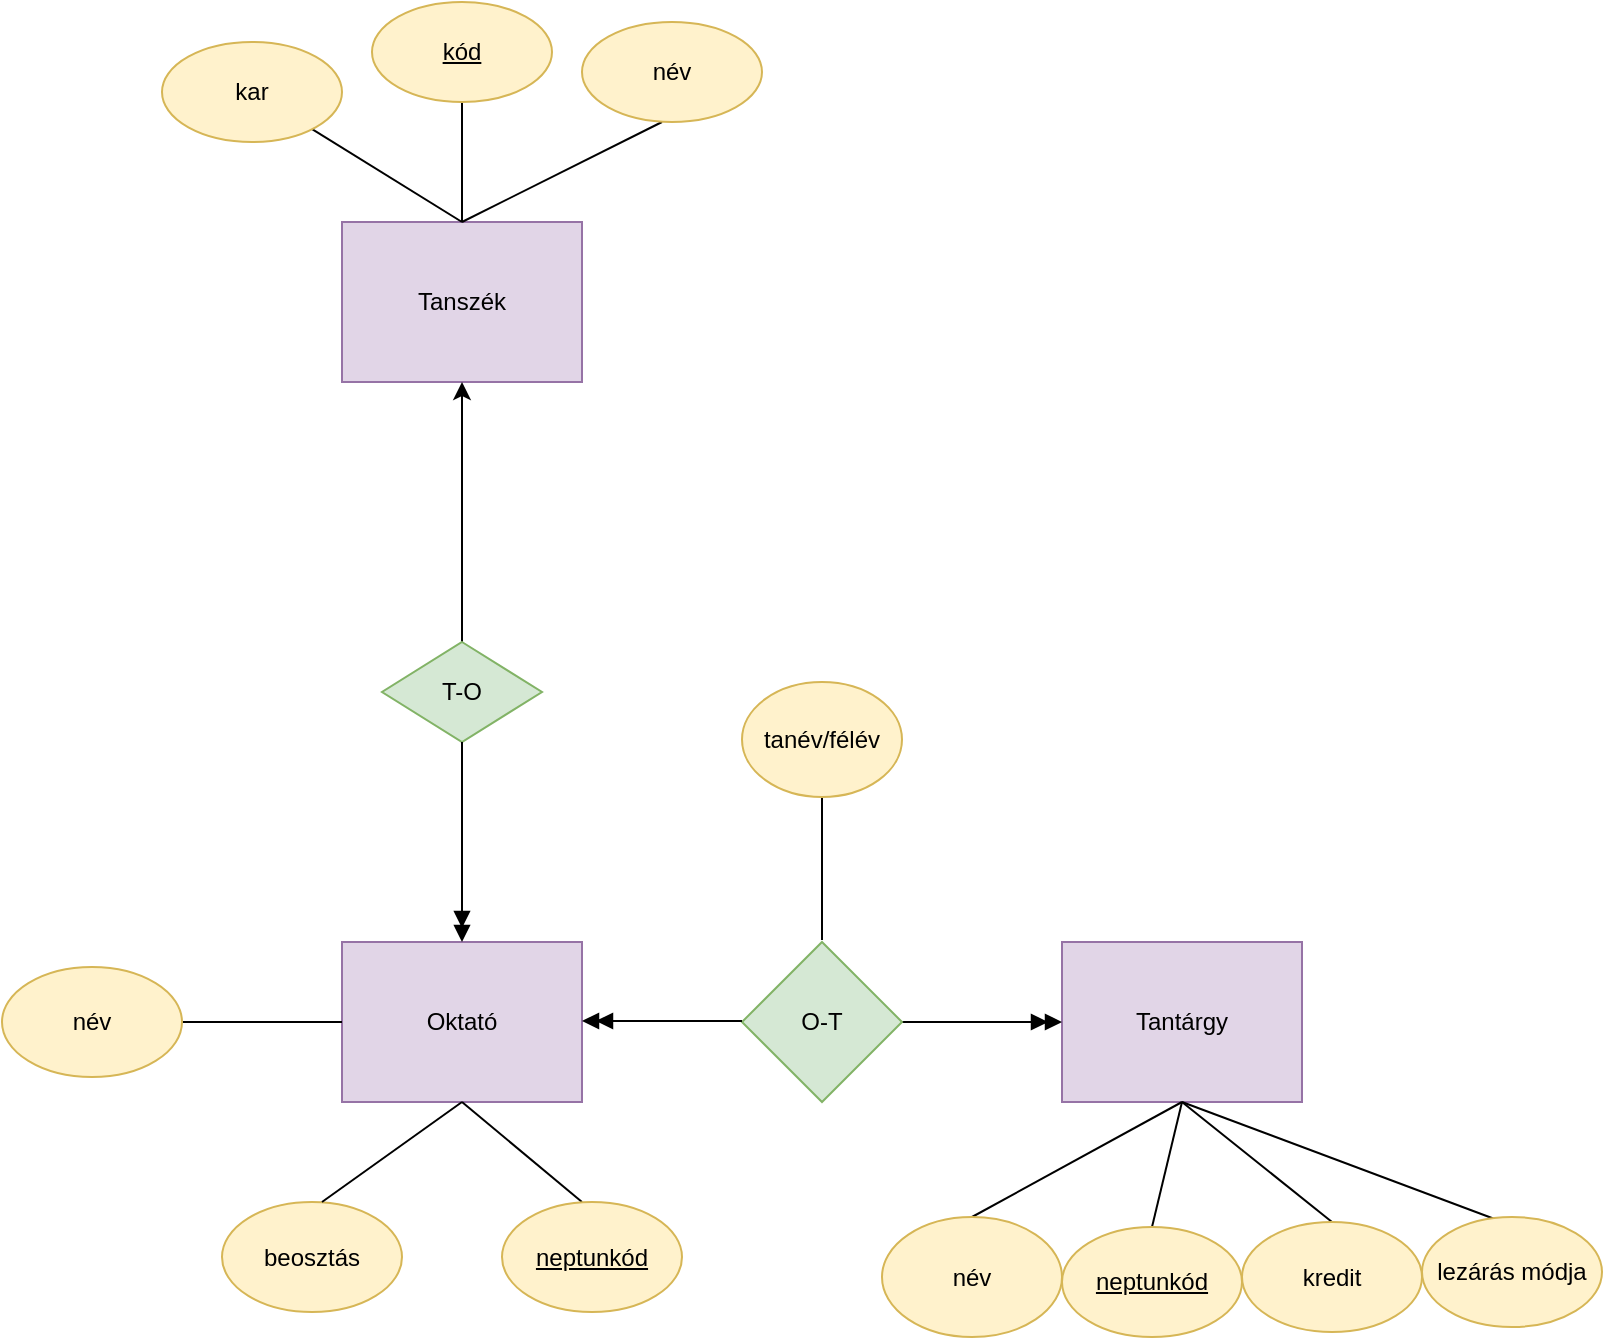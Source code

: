 <mxfile version="24.7.17">
  <diagram name="Page-1" id="Mgi02jZ8uCTnm6Ko9byg">
    <mxGraphModel dx="1434" dy="782" grid="1" gridSize="10" guides="1" tooltips="1" connect="1" arrows="1" fold="1" page="1" pageScale="1" pageWidth="1200" pageHeight="1920" math="0" shadow="0">
      <root>
        <mxCell id="0" />
        <mxCell id="1" parent="0" />
        <mxCell id="t1jlAvWUbGmEH-_hblpW-1" value="Tanszék" style="rounded=0;whiteSpace=wrap;html=1;fillColor=#e1d5e7;strokeColor=#9673a6;" parent="1" vertex="1">
          <mxGeometry x="360" y="280" width="120" height="80" as="geometry" />
        </mxCell>
        <mxCell id="t1jlAvWUbGmEH-_hblpW-2" value="Oktató" style="rounded=0;whiteSpace=wrap;html=1;fillColor=#e1d5e7;strokeColor=#9673a6;" parent="1" vertex="1">
          <mxGeometry x="360" y="640" width="120" height="80" as="geometry" />
        </mxCell>
        <mxCell id="t1jlAvWUbGmEH-_hblpW-3" value="" style="endArrow=none;html=1;rounded=0;exitX=0.5;exitY=1;exitDx=0;exitDy=0;endFill=0;startArrow=classic;startFill=1;" parent="1" source="t1jlAvWUbGmEH-_hblpW-1" edge="1">
          <mxGeometry width="50" height="50" relative="1" as="geometry">
            <mxPoint x="300" y="490" as="sourcePoint" />
            <mxPoint x="420" y="490" as="targetPoint" />
            <Array as="points" />
          </mxGeometry>
        </mxCell>
        <mxCell id="t1jlAvWUbGmEH-_hblpW-4" value="T-O" style="rhombus;whiteSpace=wrap;html=1;fillColor=#d5e8d4;strokeColor=#82b366;" parent="1" vertex="1">
          <mxGeometry x="380" y="490" width="80" height="50" as="geometry" />
        </mxCell>
        <mxCell id="t1jlAvWUbGmEH-_hblpW-5" value="" style="endArrow=doubleBlock;html=1;rounded=0;endFill=1;startArrow=none;startFill=0;entryX=0.5;entryY=0;entryDx=0;entryDy=0;exitX=0.5;exitY=1;exitDx=0;exitDy=0;" parent="1" source="t1jlAvWUbGmEH-_hblpW-4" target="t1jlAvWUbGmEH-_hblpW-2" edge="1">
          <mxGeometry width="50" height="50" relative="1" as="geometry">
            <mxPoint x="420" y="560" as="sourcePoint" />
            <mxPoint x="470" y="570" as="targetPoint" />
          </mxGeometry>
        </mxCell>
        <mxCell id="t1jlAvWUbGmEH-_hblpW-6" value="Tantárgy" style="rounded=0;whiteSpace=wrap;html=1;fillColor=#e1d5e7;strokeColor=#9673a6;" parent="1" vertex="1">
          <mxGeometry x="720" y="640" width="120" height="80" as="geometry" />
        </mxCell>
        <mxCell id="t1jlAvWUbGmEH-_hblpW-7" value="" style="endArrow=doubleBlock;html=1;rounded=0;entryX=0;entryY=0.5;entryDx=0;entryDy=0;exitX=1;exitY=0.5;exitDx=0;exitDy=0;endFill=1;" parent="1" source="t1jlAvWUbGmEH-_hblpW-8" target="t1jlAvWUbGmEH-_hblpW-6" edge="1">
          <mxGeometry width="50" height="50" relative="1" as="geometry">
            <mxPoint x="600" y="680" as="sourcePoint" />
            <mxPoint x="650" y="630" as="targetPoint" />
          </mxGeometry>
        </mxCell>
        <mxCell id="t1jlAvWUbGmEH-_hblpW-8" value="O-T" style="rhombus;whiteSpace=wrap;html=1;fillColor=#d5e8d4;strokeColor=#82b366;" parent="1" vertex="1">
          <mxGeometry x="560" y="640" width="80" height="80" as="geometry" />
        </mxCell>
        <mxCell id="t1jlAvWUbGmEH-_hblpW-9" value="" style="endArrow=none;html=1;rounded=0;entryX=0;entryY=0.5;entryDx=0;entryDy=0;exitX=1;exitY=0.5;exitDx=0;exitDy=0;startArrow=doubleBlock;startFill=1;endFill=0;" parent="1" edge="1">
          <mxGeometry width="50" height="50" relative="1" as="geometry">
            <mxPoint x="480" y="679.5" as="sourcePoint" />
            <mxPoint x="560" y="679.5" as="targetPoint" />
          </mxGeometry>
        </mxCell>
        <mxCell id="t1jlAvWUbGmEH-_hblpW-10" value="" style="endArrow=none;html=1;rounded=0;" parent="1" edge="1">
          <mxGeometry width="50" height="50" relative="1" as="geometry">
            <mxPoint x="420" y="280" as="sourcePoint" />
            <mxPoint x="520" y="230" as="targetPoint" />
          </mxGeometry>
        </mxCell>
        <mxCell id="t1jlAvWUbGmEH-_hblpW-11" value="" style="endArrow=none;html=1;rounded=0;exitX=0.5;exitY=0;exitDx=0;exitDy=0;" parent="1" source="t1jlAvWUbGmEH-_hblpW-1" edge="1">
          <mxGeometry width="50" height="50" relative="1" as="geometry">
            <mxPoint x="395" y="270" as="sourcePoint" />
            <mxPoint x="420" y="220" as="targetPoint" />
          </mxGeometry>
        </mxCell>
        <mxCell id="t1jlAvWUbGmEH-_hblpW-12" value="" style="endArrow=none;html=1;rounded=0;exitX=0.5;exitY=0;exitDx=0;exitDy=0;" parent="1" source="t1jlAvWUbGmEH-_hblpW-1" target="t1jlAvWUbGmEH-_hblpW-13" edge="1">
          <mxGeometry width="50" height="50" relative="1" as="geometry">
            <mxPoint x="340" y="270" as="sourcePoint" />
            <mxPoint x="330" y="230" as="targetPoint" />
          </mxGeometry>
        </mxCell>
        <mxCell id="t1jlAvWUbGmEH-_hblpW-13" value="kar" style="ellipse;whiteSpace=wrap;html=1;fillColor=#fff2cc;strokeColor=#d6b656;" parent="1" vertex="1">
          <mxGeometry x="270" y="190" width="90" height="50" as="geometry" />
        </mxCell>
        <mxCell id="t1jlAvWUbGmEH-_hblpW-14" value="&lt;u&gt;kód&lt;/u&gt;" style="ellipse;whiteSpace=wrap;html=1;fillColor=#fff2cc;strokeColor=#d6b656;" parent="1" vertex="1">
          <mxGeometry x="375" y="170" width="90" height="50" as="geometry" />
        </mxCell>
        <mxCell id="t1jlAvWUbGmEH-_hblpW-15" value="név" style="ellipse;whiteSpace=wrap;html=1;fillColor=#fff2cc;strokeColor=#d6b656;" parent="1" vertex="1">
          <mxGeometry x="480" y="180" width="90" height="50" as="geometry" />
        </mxCell>
        <mxCell id="t1jlAvWUbGmEH-_hblpW-16" value="" style="endArrow=none;html=1;rounded=0;" parent="1" edge="1">
          <mxGeometry width="50" height="50" relative="1" as="geometry">
            <mxPoint x="280" y="680" as="sourcePoint" />
            <mxPoint x="360" y="680" as="targetPoint" />
          </mxGeometry>
        </mxCell>
        <mxCell id="t1jlAvWUbGmEH-_hblpW-17" value="név" style="ellipse;whiteSpace=wrap;html=1;fillColor=#fff2cc;strokeColor=#d6b656;" parent="1" vertex="1">
          <mxGeometry x="190" y="652.5" width="90" height="55" as="geometry" />
        </mxCell>
        <mxCell id="t1jlAvWUbGmEH-_hblpW-18" value="beosztás" style="ellipse;whiteSpace=wrap;html=1;fillColor=#fff2cc;strokeColor=#d6b656;" parent="1" vertex="1">
          <mxGeometry x="300" y="770" width="90" height="55" as="geometry" />
        </mxCell>
        <mxCell id="t1jlAvWUbGmEH-_hblpW-19" value="" style="endArrow=none;html=1;rounded=0;entryX=0.5;entryY=1;entryDx=0;entryDy=0;" parent="1" target="t1jlAvWUbGmEH-_hblpW-2" edge="1">
          <mxGeometry width="50" height="50" relative="1" as="geometry">
            <mxPoint x="350" y="770" as="sourcePoint" />
            <mxPoint x="400" y="720" as="targetPoint" />
          </mxGeometry>
        </mxCell>
        <mxCell id="t1jlAvWUbGmEH-_hblpW-20" value="" style="endArrow=none;html=1;rounded=0;entryX=0.5;entryY=1;entryDx=0;entryDy=0;" parent="1" target="t1jlAvWUbGmEH-_hblpW-2" edge="1">
          <mxGeometry width="50" height="50" relative="1" as="geometry">
            <mxPoint x="480" y="770" as="sourcePoint" />
            <mxPoint x="430" y="730" as="targetPoint" />
          </mxGeometry>
        </mxCell>
        <mxCell id="t1jlAvWUbGmEH-_hblpW-21" value="&lt;u&gt;neptunkód&lt;/u&gt;" style="ellipse;whiteSpace=wrap;html=1;fillColor=#fff2cc;strokeColor=#d6b656;" parent="1" vertex="1">
          <mxGeometry x="440" y="770" width="90" height="55" as="geometry" />
        </mxCell>
        <mxCell id="t1jlAvWUbGmEH-_hblpW-22" value="" style="endArrow=none;html=1;rounded=0;exitX=0.5;exitY=0;exitDx=0;exitDy=0;" parent="1" source="t1jlAvWUbGmEH-_hblpW-25" edge="1">
          <mxGeometry width="50" height="50" relative="1" as="geometry">
            <mxPoint x="710" y="780" as="sourcePoint" />
            <mxPoint x="780" y="720" as="targetPoint" />
          </mxGeometry>
        </mxCell>
        <mxCell id="t1jlAvWUbGmEH-_hblpW-23" value="" style="endArrow=none;html=1;rounded=0;entryX=0.5;entryY=1;entryDx=0;entryDy=0;exitX=0.5;exitY=0;exitDx=0;exitDy=0;" parent="1" source="t1jlAvWUbGmEH-_hblpW-26" target="t1jlAvWUbGmEH-_hblpW-6" edge="1">
          <mxGeometry width="50" height="50" relative="1" as="geometry">
            <mxPoint x="780" y="780" as="sourcePoint" />
            <mxPoint x="790" y="730" as="targetPoint" />
          </mxGeometry>
        </mxCell>
        <mxCell id="t1jlAvWUbGmEH-_hblpW-24" value="" style="endArrow=none;html=1;rounded=0;exitX=0.5;exitY=0;exitDx=0;exitDy=0;" parent="1" source="t1jlAvWUbGmEH-_hblpW-27" edge="1">
          <mxGeometry width="50" height="50" relative="1" as="geometry">
            <mxPoint x="880" y="780" as="sourcePoint" />
            <mxPoint x="780" y="720" as="targetPoint" />
          </mxGeometry>
        </mxCell>
        <mxCell id="t1jlAvWUbGmEH-_hblpW-25" value="név" style="ellipse;whiteSpace=wrap;html=1;fillColor=#fff2cc;strokeColor=#d6b656;" parent="1" vertex="1">
          <mxGeometry x="630" y="777.5" width="90" height="60" as="geometry" />
        </mxCell>
        <mxCell id="t1jlAvWUbGmEH-_hblpW-26" value="&lt;u&gt;neptunkód&lt;/u&gt;" style="ellipse;whiteSpace=wrap;html=1;fillColor=#fff2cc;strokeColor=#d6b656;" parent="1" vertex="1">
          <mxGeometry x="720" y="782.5" width="90" height="55" as="geometry" />
        </mxCell>
        <mxCell id="t1jlAvWUbGmEH-_hblpW-27" value="kredit" style="ellipse;whiteSpace=wrap;html=1;fillColor=#fff2cc;strokeColor=#d6b656;" parent="1" vertex="1">
          <mxGeometry x="810" y="780" width="90" height="55" as="geometry" />
        </mxCell>
        <mxCell id="t1jlAvWUbGmEH-_hblpW-28" value="" style="endArrow=none;html=1;rounded=0;entryX=0.433;entryY=0.036;entryDx=0;entryDy=0;entryPerimeter=0;" parent="1" target="t1jlAvWUbGmEH-_hblpW-29" edge="1">
          <mxGeometry width="50" height="50" relative="1" as="geometry">
            <mxPoint x="780" y="720" as="sourcePoint" />
            <mxPoint x="910" y="770" as="targetPoint" />
          </mxGeometry>
        </mxCell>
        <mxCell id="t1jlAvWUbGmEH-_hblpW-29" value="lezárás módja" style="ellipse;whiteSpace=wrap;html=1;fillColor=#fff2cc;strokeColor=#d6b656;" parent="1" vertex="1">
          <mxGeometry x="900" y="777.5" width="90" height="55" as="geometry" />
        </mxCell>
        <mxCell id="DzjBqVisYtnCukbL8xZM-3" value="" style="endArrow=none;html=1;rounded=0;entryX=0;entryY=0.5;entryDx=0;entryDy=0;" edge="1" parent="1">
          <mxGeometry width="50" height="50" relative="1" as="geometry">
            <mxPoint x="600" y="560" as="sourcePoint" />
            <mxPoint x="600" y="639" as="targetPoint" />
          </mxGeometry>
        </mxCell>
        <mxCell id="DzjBqVisYtnCukbL8xZM-4" value="tanév/félév" style="ellipse;whiteSpace=wrap;html=1;fillColor=#fff2cc;strokeColor=#d6b656;" vertex="1" parent="1">
          <mxGeometry x="560" y="510" width="80" height="57.5" as="geometry" />
        </mxCell>
      </root>
    </mxGraphModel>
  </diagram>
</mxfile>

